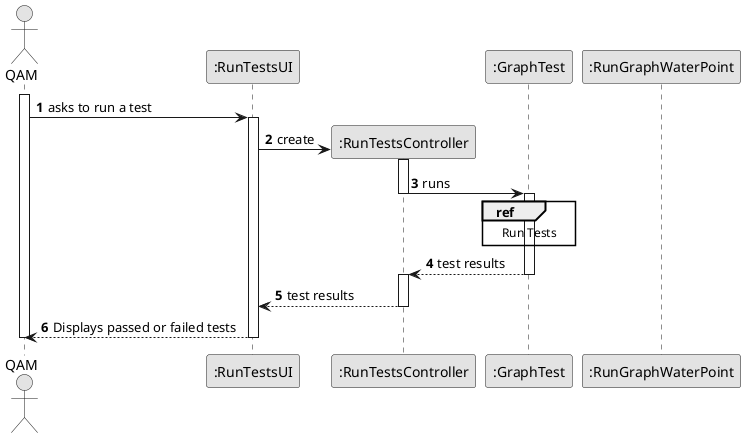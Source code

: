 @startuml
skinparam monochrome true
skinparam packageStyle rectangle
skinparam shadowing false

autonumber


actor "QAM" as QAM
participant ":RunTestsUI" as UI
participant ":RunTestsController" as CTRL
participant ":GraphTest" as Test
participant ":RunGraphWaterPoint" as RunGraphWP
activate QAM

        QAM -> UI : asks to run a test

        activate UI


            UI -> CTRL** : create
            activate CTRL

                CTRL -> Test : runs
                deactivate CTRL
                activate Test

                    ref over Test
                                            Run Tests
                                       end




                Test --> CTRL : test results
                deactivate  Test

                activate CTRL
            deactivate Test

            CTRL --> UI : test results

        deactivate CTRL

    UI --> QAM : Displays passed or failed tests
    deactivate UI
deactivate QAM

@enduml